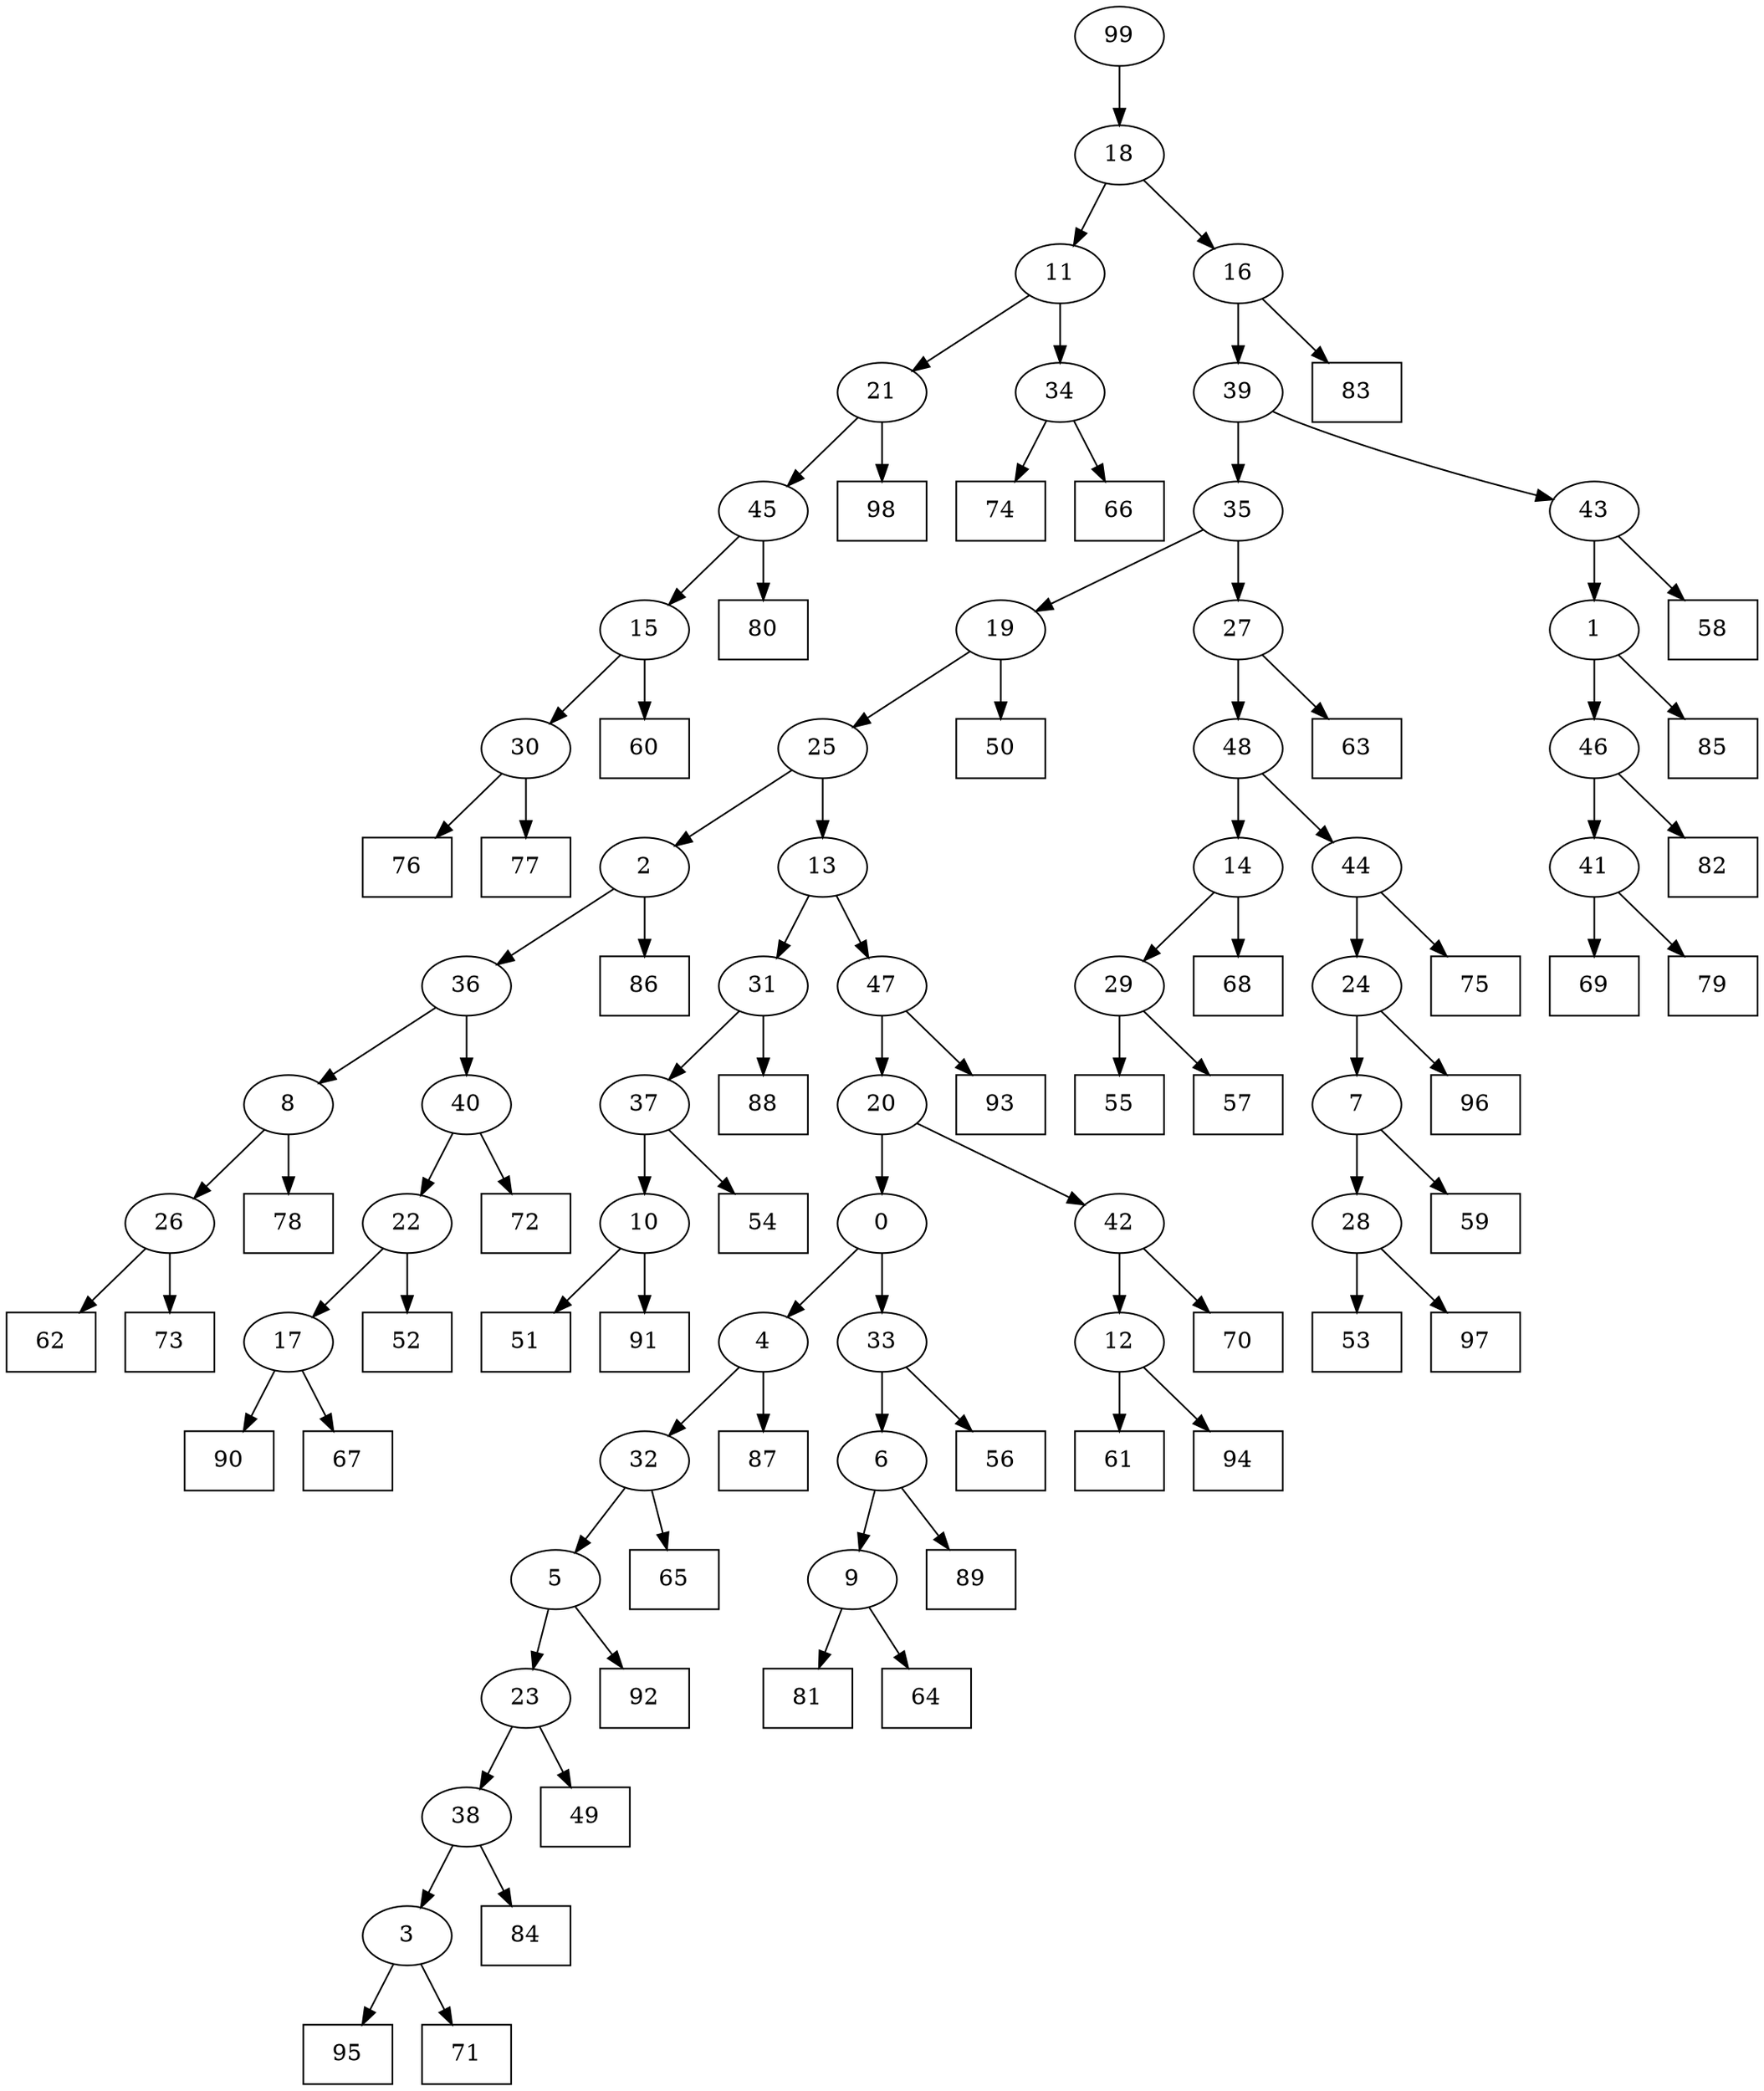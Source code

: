digraph G {
0[label="0"];
1[label="1"];
2[label="2"];
3[label="3"];
4[label="4"];
5[label="5"];
6[label="6"];
7[label="7"];
8[label="8"];
9[label="9"];
10[label="10"];
11[label="11"];
12[label="12"];
13[label="13"];
14[label="14"];
15[label="15"];
16[label="16"];
17[label="17"];
18[label="18"];
19[label="19"];
20[label="20"];
21[label="21"];
22[label="22"];
23[label="23"];
24[label="24"];
25[label="25"];
26[label="26"];
27[label="27"];
28[label="28"];
29[label="29"];
30[label="30"];
31[label="31"];
32[label="32"];
33[label="33"];
34[label="34"];
35[label="35"];
36[label="36"];
37[label="37"];
38[label="38"];
39[label="39"];
40[label="40"];
41[label="41"];
42[label="42"];
43[label="43"];
44[label="44"];
45[label="45"];
46[label="46"];
47[label="47"];
48[label="48"];
49[shape=box,label="82"];
50[shape=box,label="88"];
51[shape=box,label="87"];
52[shape=box,label="92"];
53[shape=box,label="58"];
54[shape=box,label="95"];
55[shape=box,label="72"];
56[shape=box,label="74"];
57[shape=box,label="53"];
58[shape=box,label="81"];
59[shape=box,label="60"];
60[shape=box,label="71"];
61[shape=box,label="54"];
62[shape=box,label="76"];
63[shape=box,label="62"];
64[shape=box,label="80"];
65[shape=box,label="56"];
66[shape=box,label="83"];
67[shape=box,label="66"];
68[shape=box,label="86"];
69[shape=box,label="64"];
70[shape=box,label="52"];
71[shape=box,label="69"];
72[shape=box,label="61"];
73[shape=box,label="75"];
74[shape=box,label="51"];
75[shape=box,label="93"];
76[shape=box,label="84"];
77[shape=box,label="90"];
78[shape=box,label="89"];
79[shape=box,label="70"];
80[shape=box,label="50"];
81[shape=box,label="96"];
82[shape=box,label="55"];
83[shape=box,label="78"];
84[shape=box,label="77"];
85[shape=box,label="91"];
86[shape=box,label="65"];
87[shape=box,label="57"];
88[shape=box,label="73"];
89[shape=box,label="85"];
90[shape=box,label="67"];
91[shape=box,label="97"];
92[shape=box,label="98"];
93[shape=box,label="63"];
94[shape=box,label="94"];
95[shape=box,label="79"];
96[shape=box,label="68"];
97[shape=box,label="49"];
98[shape=box,label="59"];
99[label="99"];
8->83 ;
99->18 ;
42->79 ;
16->66 ;
37->61 ;
32->86 ;
14->29 ;
4->51 ;
43->53 ;
40->55 ;
11->34 ;
34->67 ;
1->89 ;
41->71 ;
10->74 ;
7->28 ;
26->63 ;
1->46 ;
3->54 ;
28->57 ;
30->62 ;
5->52 ;
37->10 ;
29->82 ;
10->85 ;
24->81 ;
28->91 ;
23->97 ;
21->92 ;
47->75 ;
32->5 ;
6->78 ;
19->80 ;
15->59 ;
45->64 ;
25->2 ;
35->27 ;
27->93 ;
0->33 ;
33->65 ;
47->20 ;
25->13 ;
30->84 ;
22->70 ;
35->19 ;
45->15 ;
15->30 ;
46->41 ;
41->95 ;
38->76 ;
33->6 ;
36->8 ;
44->24 ;
21->45 ;
31->50 ;
22->17 ;
17->90 ;
17->77 ;
39->43 ;
14->96 ;
38->3 ;
3->60 ;
2->68 ;
5->23 ;
34->56 ;
44->73 ;
19->25 ;
18->16 ;
12->94 ;
36->40 ;
40->22 ;
43->1 ;
8->26 ;
26->88 ;
7->98 ;
9->58 ;
13->47 ;
13->31 ;
31->37 ;
29->87 ;
20->42 ;
46->49 ;
48->14 ;
11->21 ;
16->39 ;
39->35 ;
20->0 ;
24->7 ;
6->9 ;
9->69 ;
2->36 ;
27->48 ;
48->44 ;
18->11 ;
0->4 ;
4->32 ;
23->38 ;
42->12 ;
12->72 ;
}
